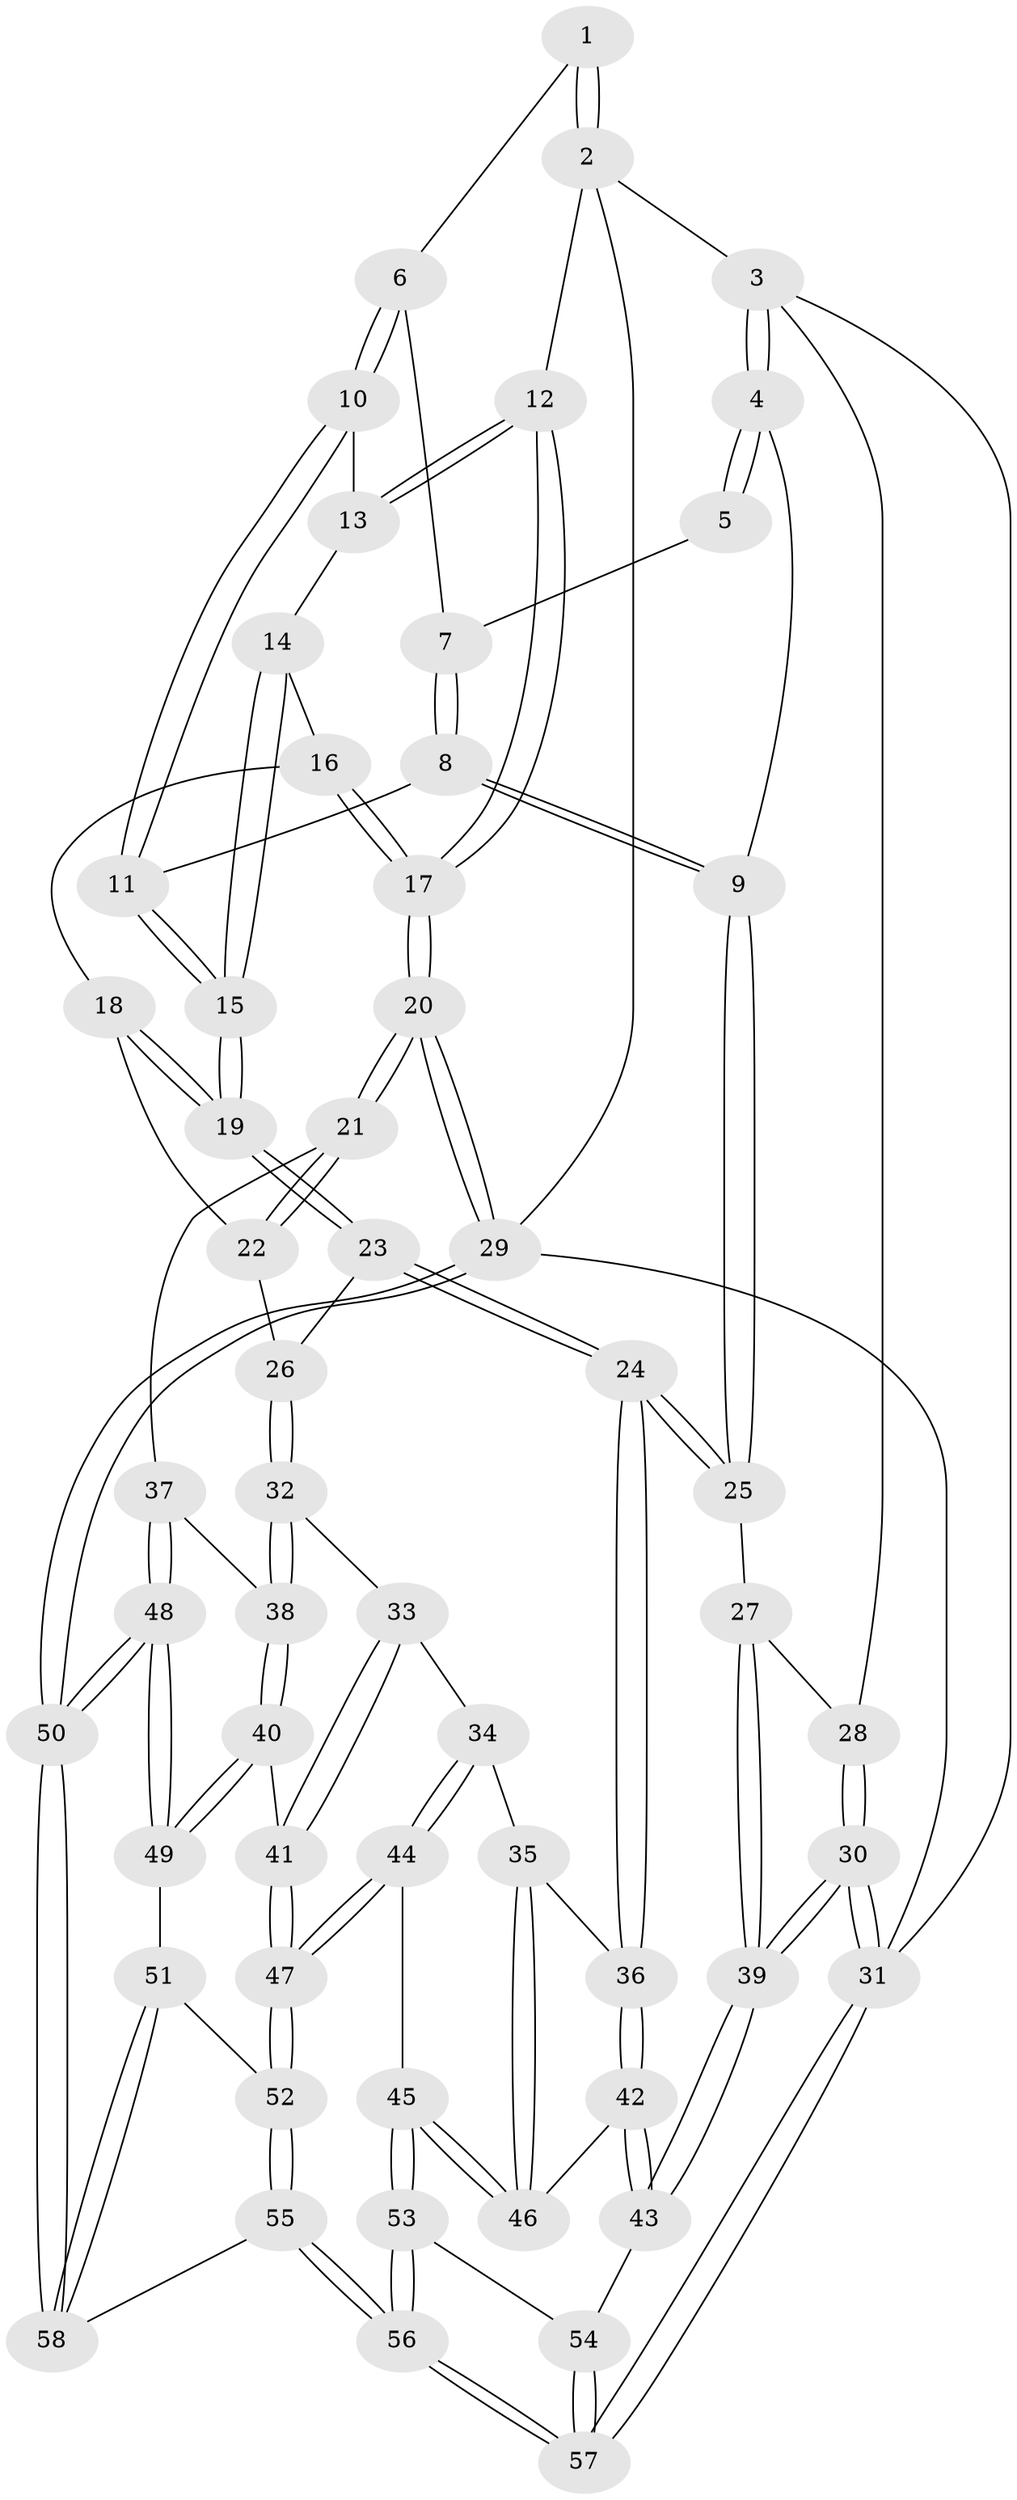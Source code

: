 // Generated by graph-tools (version 1.1) at 2025/12/02/27/25 16:12:00]
// undirected, 58 vertices, 142 edges
graph export_dot {
graph [start="1"]
  node [color=gray90,style=filled];
  1 [pos="+0.7421055094425927+0"];
  2 [pos="+1+0"];
  3 [pos="+0+0"];
  4 [pos="+0+0"];
  5 [pos="+0.34332370490773007+0"];
  6 [pos="+0.6296093153596845+0.1391057764579196"];
  7 [pos="+0.5311839104179887+0.11884542146768301"];
  8 [pos="+0.43085049896988814+0.28529418410988977"];
  9 [pos="+0.25821031496021035+0.27616121239673447"];
  10 [pos="+0.6428590242243742+0.16138765839421212"];
  11 [pos="+0.4969852379153812+0.3201263446634416"];
  12 [pos="+1+0"];
  13 [pos="+0.6828558092002424+0.19190987146935018"];
  14 [pos="+0.7315664695043448+0.2950440221415703"];
  15 [pos="+0.5105013855135577+0.3349436662259809"];
  16 [pos="+0.7370703164521809+0.29981186476638694"];
  17 [pos="+1+0.28690418152141683"];
  18 [pos="+0.7347284606646829+0.30775924501405344"];
  19 [pos="+0.5514416646814785+0.482358563665236"];
  20 [pos="+1+0.518857527567756"];
  21 [pos="+0.9574105860151713+0.5824357725733433"];
  22 [pos="+0.7318457846207109+0.4339621942215512"];
  23 [pos="+0.5529451020021493+0.5521931190679741"];
  24 [pos="+0.2352592229658308+0.5592839912251808"];
  25 [pos="+0.23199687541814923+0.5552344246564015"];
  26 [pos="+0.5788853874736818+0.5742808226531834"];
  27 [pos="+0.17340970419897572+0.554908656830002"];
  28 [pos="+0+0.49731265268045266"];
  29 [pos="+1+1"];
  30 [pos="+0+0.9523307968677757"];
  31 [pos="+0+1"];
  32 [pos="+0.59539511270391+0.6009519810028096"];
  33 [pos="+0.5892977701692983+0.6250530906208921"];
  34 [pos="+0.47561956524415655+0.7462500958243456"];
  35 [pos="+0.46765836179089904+0.7462551770375786"];
  36 [pos="+0.2411127262998039+0.6250276889331207"];
  37 [pos="+0.87530079736267+0.6356738535644565"];
  38 [pos="+0.8179872540509178+0.6454812155903491"];
  39 [pos="+0+0.8902805437265753"];
  40 [pos="+0.7206562739351188+0.8256435627585708"];
  41 [pos="+0.6212936083986843+0.8045719825590497"];
  42 [pos="+0.23078282269104303+0.737004050436537"];
  43 [pos="+0.2257579019173333+0.7492250216508055"];
  44 [pos="+0.49950054175433056+0.8448035904031985"];
  45 [pos="+0.4251284905846206+0.8684508760713749"];
  46 [pos="+0.3867876893085074+0.801763344300856"];
  47 [pos="+0.5654630771489515+0.8765570750000641"];
  48 [pos="+0.8701171142893661+0.9029096099691176"];
  49 [pos="+0.746881340442635+0.8732807945086853"];
  50 [pos="+1+1"];
  51 [pos="+0.7242414275871181+0.9034697141878534"];
  52 [pos="+0.5666221162565473+0.8834765884434268"];
  53 [pos="+0.3529617002413876+0.9862732661640461"];
  54 [pos="+0.23734093809393364+0.8337301044244163"];
  55 [pos="+0.57164055482116+1"];
  56 [pos="+0.39445119528243977+1"];
  57 [pos="+0+1"];
  58 [pos="+0.5927681062142569+1"];
  1 -- 2;
  1 -- 2;
  1 -- 6;
  2 -- 3;
  2 -- 12;
  2 -- 29;
  3 -- 4;
  3 -- 4;
  3 -- 28;
  3 -- 31;
  4 -- 5;
  4 -- 5;
  4 -- 9;
  5 -- 7;
  6 -- 7;
  6 -- 10;
  6 -- 10;
  7 -- 8;
  7 -- 8;
  8 -- 9;
  8 -- 9;
  8 -- 11;
  9 -- 25;
  9 -- 25;
  10 -- 11;
  10 -- 11;
  10 -- 13;
  11 -- 15;
  11 -- 15;
  12 -- 13;
  12 -- 13;
  12 -- 17;
  12 -- 17;
  13 -- 14;
  14 -- 15;
  14 -- 15;
  14 -- 16;
  15 -- 19;
  15 -- 19;
  16 -- 17;
  16 -- 17;
  16 -- 18;
  17 -- 20;
  17 -- 20;
  18 -- 19;
  18 -- 19;
  18 -- 22;
  19 -- 23;
  19 -- 23;
  20 -- 21;
  20 -- 21;
  20 -- 29;
  20 -- 29;
  21 -- 22;
  21 -- 22;
  21 -- 37;
  22 -- 26;
  23 -- 24;
  23 -- 24;
  23 -- 26;
  24 -- 25;
  24 -- 25;
  24 -- 36;
  24 -- 36;
  25 -- 27;
  26 -- 32;
  26 -- 32;
  27 -- 28;
  27 -- 39;
  27 -- 39;
  28 -- 30;
  28 -- 30;
  29 -- 50;
  29 -- 50;
  29 -- 31;
  30 -- 31;
  30 -- 31;
  30 -- 39;
  30 -- 39;
  31 -- 57;
  31 -- 57;
  32 -- 33;
  32 -- 38;
  32 -- 38;
  33 -- 34;
  33 -- 41;
  33 -- 41;
  34 -- 35;
  34 -- 44;
  34 -- 44;
  35 -- 36;
  35 -- 46;
  35 -- 46;
  36 -- 42;
  36 -- 42;
  37 -- 38;
  37 -- 48;
  37 -- 48;
  38 -- 40;
  38 -- 40;
  39 -- 43;
  39 -- 43;
  40 -- 41;
  40 -- 49;
  40 -- 49;
  41 -- 47;
  41 -- 47;
  42 -- 43;
  42 -- 43;
  42 -- 46;
  43 -- 54;
  44 -- 45;
  44 -- 47;
  44 -- 47;
  45 -- 46;
  45 -- 46;
  45 -- 53;
  45 -- 53;
  47 -- 52;
  47 -- 52;
  48 -- 49;
  48 -- 49;
  48 -- 50;
  48 -- 50;
  49 -- 51;
  50 -- 58;
  50 -- 58;
  51 -- 52;
  51 -- 58;
  51 -- 58;
  52 -- 55;
  52 -- 55;
  53 -- 54;
  53 -- 56;
  53 -- 56;
  54 -- 57;
  54 -- 57;
  55 -- 56;
  55 -- 56;
  55 -- 58;
  56 -- 57;
  56 -- 57;
}
